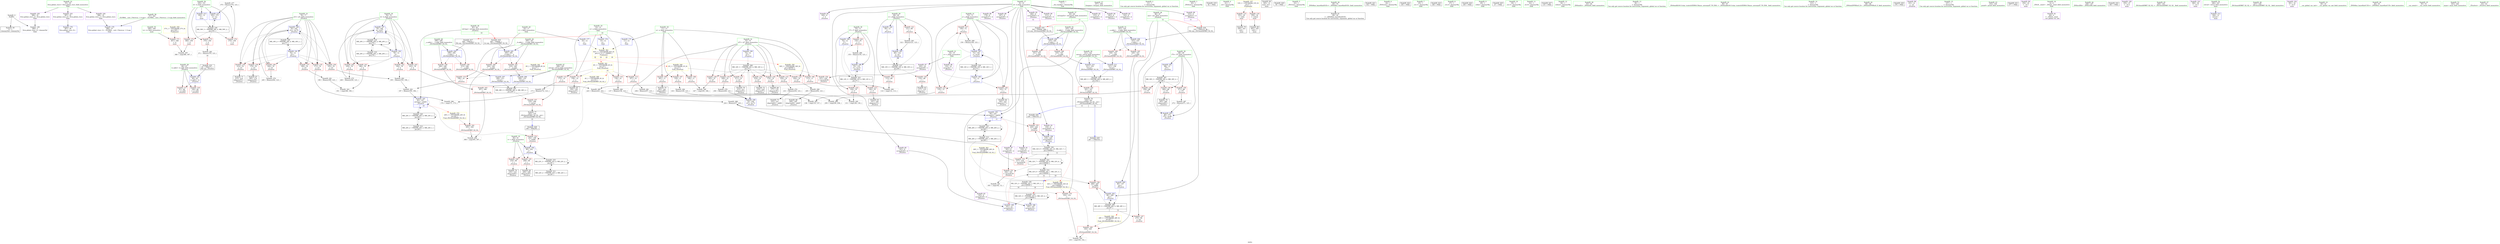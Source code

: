 digraph "SVFG" {
	label="SVFG";

	Node0x5614d430f320 [shape=record,color=grey,label="{NodeID: 0\nNullPtr}"];
	Node0x5614d430f320 -> Node0x5614d4337210[style=solid];
	Node0x5614d430f320 -> Node0x5614d433e660[style=solid];
	Node0x5614d433ada0 [shape=record,color=grey,label="{NodeID: 277\n375 = Binary(374, 123, )\n}"];
	Node0x5614d433ada0 -> Node0x5614d4341240[style=solid];
	Node0x5614d4339220 [shape=record,color=blue,label="{NodeID: 194\n80\<--202\nt\<--\n_Z5solvei\n}"];
	Node0x5614d4339220 -> Node0x5614d433c900[style=dashed];
	Node0x5614d4339220 -> Node0x5614d433c9d0[style=dashed];
	Node0x5614d4339220 -> Node0x5614d4339220[style=dashed];
	Node0x5614d4339220 -> Node0x5614d4356b50[style=dashed];
	Node0x5614d4336530 [shape=record,color=red,label="{NodeID: 111\n158\<--14\n\<--e\n_Z5solvei\n}"];
	Node0x5614d4336530 -> Node0x5614d4337750[style=solid];
	Node0x5614d43346e0 [shape=record,color=green,label="{NodeID: 28\n66\<--67\ntc.addr\<--tc.addr_field_insensitive\n_Z5solvei\n}"];
	Node0x5614d43346e0 -> Node0x5614d433b240[style=solid];
	Node0x5614d43346e0 -> Node0x5614d433b310[style=solid];
	Node0x5614d43346e0 -> Node0x5614d433e760[style=solid];
	Node0x5614d4351d40 [shape=record,color=black,label="{NodeID: 305\nMR_38V_3 = PHI(MR_38V_4, MR_38V_2, )\npts\{297 \}\n}"];
	Node0x5614d4351d40 -> Node0x5614d433d2c0[style=dashed];
	Node0x5614d433c420 [shape=record,color=red,label="{NodeID: 139\n214\<--76\n\<--j31\n_Z5solvei\n}"];
	Node0x5614d433c420 -> Node0x5614d4337c30[style=solid];
	Node0x5614d4336f40 [shape=record,color=green,label="{NodeID: 56\n350\<--351\nit\<--it_field_insensitive\nmain\n}"];
	Node0x5614d4336f40 -> Node0x5614d433def0[style=solid];
	Node0x5614d4336f40 -> Node0x5614d433dfc0[style=solid];
	Node0x5614d4336f40 -> Node0x5614d433e090[style=solid];
	Node0x5614d4336f40 -> Node0x5614d4341170[style=solid];
	Node0x5614d4336f40 -> Node0x5614d4341240[style=solid];
	Node0x5614d433dae0 [shape=record,color=red,label="{NodeID: 167\n331\<--325\n\<--__b.addr\n_ZSt3maxIiERKT_S2_S2_\n}"];
	Node0x5614d433dae0 -> Node0x5614d433dd50[style=solid];
	Node0x5614d43386c0 [shape=record,color=purple,label="{NodeID: 84\n160\<--8\n\<--d\n_Z5solvei\n}"];
	Node0x5614d43329b0 [shape=record,color=green,label="{NodeID: 1\n7\<--1\n__dso_handle\<--dummyObj\nGlob }"];
	Node0x5614d433af20 [shape=record,color=grey,label="{NodeID: 278\n250 = Binary(249, 123, )\n}"];
	Node0x5614d433af20 -> Node0x5614d4339630[style=solid];
	Node0x5614d43392f0 [shape=record,color=blue,label="{NodeID: 195\n84\<--224\nref.tmp52\<--add59\n_Z5solvei\n|{|<s3>11}}"];
	Node0x5614d43392f0 -> Node0x5614d433d120[style=dashed];
	Node0x5614d43392f0 -> Node0x5614d43392f0[style=dashed];
	Node0x5614d43392f0 -> Node0x5614d4357140[style=dashed];
	Node0x5614d43392f0:s3 -> Node0x5614d435ef00[style=dashed,color=red];
	Node0x5614d4336600 [shape=record,color=red,label="{NodeID: 112\n172\<--14\n\<--e\n_Z5solvei\n}"];
	Node0x5614d4336600 -> Node0x5614d4345ca0[style=solid];
	Node0x5614d43347b0 [shape=record,color=green,label="{NodeID: 29\n68\<--69\ni\<--i_field_insensitive\n_Z5solvei\n}"];
	Node0x5614d43347b0 -> Node0x5614d433b3e0[style=solid];
	Node0x5614d43347b0 -> Node0x5614d433b4b0[style=solid];
	Node0x5614d43347b0 -> Node0x5614d433b580[style=solid];
	Node0x5614d43347b0 -> Node0x5614d433e830[style=solid];
	Node0x5614d43347b0 -> Node0x5614d433e900[style=solid];
	Node0x5614d4352240 [shape=record,color=black,label="{NodeID: 306\nMR_28V_3 = PHI(MR_28V_4, MR_28V_2, )\npts\{87 \}\n|{|<s3>12}}"];
	Node0x5614d4352240 -> Node0x5614d433caa0[style=dashed];
	Node0x5614d4352240 -> Node0x5614d433d1f0[style=dashed];
	Node0x5614d4352240 -> Node0x5614d43398a0[style=dashed];
	Node0x5614d4352240:s3 -> Node0x5614d435f010[style=dashed,color=red];
	Node0x5614d433c4f0 [shape=record,color=red,label="{NodeID: 140\n244\<--76\n\<--j31\n_Z5solvei\n}"];
	Node0x5614d433c4f0 -> Node0x5614d433ac20[style=solid];
	Node0x5614d4337010 [shape=record,color=green,label="{NodeID: 57\n357\<--358\nfreopen\<--freopen_field_insensitive\n}"];
	Node0x5614d3fd4f50 [shape=record,color=black,label="{NodeID: 417\n294 = PHI(14, )\n0th arg _ZSt3minIiERKT_S2_S2_ }"];
	Node0x5614d3fd4f50 -> Node0x5614d4339a40[style=solid];
	Node0x5614d433dbb0 [shape=record,color=red,label="{NodeID: 168\n335\<--325\n\<--__b.addr\n_ZSt3maxIiERKT_S2_S2_\n}"];
	Node0x5614d433dbb0 -> Node0x5614d4339f20[style=solid];
	Node0x5614d4338790 [shape=record,color=purple,label="{NodeID: 85\n161\<--8\narrayidx26\<--d\n_Z5solvei\n}"];
	Node0x5614d4338790 -> Node0x5614d433ede0[style=solid];
	Node0x5614d4332a40 [shape=record,color=green,label="{NodeID: 2\n12\<--1\n\<--dummyObj\nCan only get source location for instruction, argument, global var or function.}"];
	Node0x5614d435edf0 [shape=record,color=yellow,style=double,label="{NodeID: 362\n62V_1 = ENCHI(MR_62V_0)\npts\{13 15 17 190000 \}\nFun[main]|{<s0>18|<s1>18|<s2>18|<s3>18}}"];
	Node0x5614d435edf0:s0 -> Node0x5614d435d040[style=dashed,color=red];
	Node0x5614d435edf0:s1 -> Node0x5614d435db60[style=dashed,color=red];
	Node0x5614d435edf0:s2 -> Node0x5614d435dc40[style=dashed,color=red];
	Node0x5614d435edf0:s3 -> Node0x5614d435e880[style=dashed,color=red];
	Node0x5614d4345ca0 [shape=record,color=grey,label="{NodeID: 279\n173 = Binary(172, 123, )\n}"];
	Node0x5614d4345ca0 -> Node0x5614d4347620[style=solid];
	Node0x5614d43393c0 [shape=record,color=blue,label="{NodeID: 196\n236\<--229\narrayidx65\<--\n_Z5solvei\n}"];
	Node0x5614d43393c0 -> Node0x5614d4359e40[style=dashed];
	Node0x5614d43366d0 [shape=record,color=red,label="{NodeID: 113\n257\<--14\n\<--e\n_Z5solvei\n}"];
	Node0x5614d43366d0 -> Node0x5614d4345fa0[style=solid];
	Node0x5614d4334880 [shape=record,color=green,label="{NodeID: 30\n70\<--71\ni7\<--i7_field_insensitive\n_Z5solvei\n}"];
	Node0x5614d4334880 -> Node0x5614d433b650[style=solid];
	Node0x5614d4334880 -> Node0x5614d433b720[style=solid];
	Node0x5614d4334880 -> Node0x5614d433b7f0[style=solid];
	Node0x5614d4334880 -> Node0x5614d433e9d0[style=solid];
	Node0x5614d4334880 -> Node0x5614d433ed10[style=solid];
	Node0x5614d4352740 [shape=record,color=black,label="{NodeID: 307\nMR_30V_3 = PHI(MR_30V_4, MR_30V_2, )\npts\{89 \}\n}"];
	Node0x5614d4352740 -> Node0x5614d433cb70[style=dashed];
	Node0x5614d4352740 -> Node0x5614d433cc40[style=dashed];
	Node0x5614d4352740 -> Node0x5614d433cd10[style=dashed];
	Node0x5614d4352740 -> Node0x5614d4339970[style=dashed];
	Node0x5614d433c5c0 [shape=record,color=red,label="{NodeID: 141\n188\<--78\n\<--k\n_Z5solvei\n}"];
	Node0x5614d433c5c0 -> Node0x5614d43480a0[style=solid];
	Node0x5614d4337110 [shape=record,color=green,label="{NodeID: 58\n37\<--383\n_GLOBAL__sub_I_Nerevar_1_0.cpp\<--_GLOBAL__sub_I_Nerevar_1_0.cpp_field_insensitive\n}"];
	Node0x5614d4337110 -> Node0x5614d433e560[style=solid];
	Node0x5614d43773f0 [shape=record,color=black,label="{NodeID: 418\n295 = PHI(82, )\n1st arg _ZSt3minIiERKT_S2_S2_ }"];
	Node0x5614d43773f0 -> Node0x5614d4339b10[style=solid];
	Node0x5614d433dc80 [shape=record,color=red,label="{NodeID: 169\n330\<--329\n\<--\n_ZSt3maxIiERKT_S2_S2_\n}"];
	Node0x5614d433dc80 -> Node0x5614d4348220[style=solid];
	Node0x5614d4338860 [shape=record,color=purple,label="{NodeID: 86\n178\<--8\narrayidx37\<--d\n_Z5solvei\n}"];
	Node0x5614d4332ad0 [shape=record,color=green,label="{NodeID: 3\n20\<--1\n_ZSt4cerr\<--dummyObj\nGlob }"];
	Node0x5614d435ef00 [shape=record,color=yellow,style=double,label="{NodeID: 363\n26V_1 = ENCHI(MR_26V_0)\npts\{85 \}\nFun[_ZSt3maxIiERKT_S2_S2_]}"];
	Node0x5614d435ef00 -> Node0x5614d433dd50[style=dashed];
	Node0x5614d4345e20 [shape=record,color=grey,label="{NodeID: 280\n137 = Binary(136, 123, )\n}"];
	Node0x5614d4345e20 -> Node0x5614d4347f20[style=solid];
	Node0x5614d4339490 [shape=record,color=blue,label="{NodeID: 197\n78\<--240\nk\<--inc67\n_Z5solvei\n}"];
	Node0x5614d4339490 -> Node0x5614d433c5c0[style=dashed];
	Node0x5614d4339490 -> Node0x5614d433c690[style=dashed];
	Node0x5614d4339490 -> Node0x5614d433c760[style=dashed];
	Node0x5614d4339490 -> Node0x5614d433c830[style=dashed];
	Node0x5614d4339490 -> Node0x5614d4339490[style=dashed];
	Node0x5614d4339490 -> Node0x5614d4355e40[style=dashed];
	Node0x5614d43367a0 [shape=record,color=red,label="{NodeID: 114\n196\<--16\n\<--r\n_Z5solvei\n}"];
	Node0x5614d43367a0 -> Node0x5614d43471a0[style=solid];
	Node0x5614d4334950 [shape=record,color=green,label="{NodeID: 31\n72\<--73\nj\<--j_field_insensitive\n_Z5solvei\n}"];
	Node0x5614d4334950 -> Node0x5614d433b8c0[style=solid];
	Node0x5614d4334950 -> Node0x5614d433b990[style=solid];
	Node0x5614d4334950 -> Node0x5614d433ba60[style=solid];
	Node0x5614d4334950 -> Node0x5614d433eaa0[style=solid];
	Node0x5614d4334950 -> Node0x5614d433ec40[style=solid];
	Node0x5614d4352c40 [shape=record,color=black,label="{NodeID: 308\nMR_16V_3 = PHI(MR_16V_4, MR_16V_2, )\npts\{75 \}\n}"];
	Node0x5614d4352c40 -> Node0x5614d433bb30[style=dashed];
	Node0x5614d4352c40 -> Node0x5614d433bc00[style=dashed];
	Node0x5614d4352c40 -> Node0x5614d433bcd0[style=dashed];
	Node0x5614d4352c40 -> Node0x5614d433bda0[style=dashed];
	Node0x5614d4352c40 -> Node0x5614d433be70[style=dashed];
	Node0x5614d4352c40 -> Node0x5614d433bf40[style=dashed];
	Node0x5614d4352c40 -> Node0x5614d433c010[style=dashed];
	Node0x5614d4352c40 -> Node0x5614d4339630[style=dashed];
	Node0x5614d433c690 [shape=record,color=red,label="{NodeID: 142\n194\<--78\n\<--k\n_Z5solvei\n}"];
	Node0x5614d433c690 -> Node0x5614d4347020[style=solid];
	Node0x5614d4337210 [shape=record,color=black,label="{NodeID: 59\n2\<--3\ndummyVal\<--dummyVal\n}"];
	Node0x5614d43775b0 [shape=record,color=black,label="{NodeID: 419\n92 = PHI()\n}"];
	Node0x5614d433dd50 [shape=record,color=red,label="{NodeID: 170\n332\<--331\n\<--\n_ZSt3maxIiERKT_S2_S2_\n}"];
	Node0x5614d433dd50 -> Node0x5614d4348220[style=solid];
	Node0x5614d4338930 [shape=record,color=purple,label="{NodeID: 87\n181\<--8\narrayidx39\<--d\n_Z5solvei\n}"];
	Node0x5614d4338930 -> Node0x5614d433cde0[style=solid];
	Node0x5614d4332b60 [shape=record,color=green,label="{NodeID: 4\n21\<--1\n.str\<--dummyObj\nGlob }"];
	Node0x5614d435f010 [shape=record,color=yellow,style=double,label="{NodeID: 364\n28V_1 = ENCHI(MR_28V_0)\npts\{87 \}\nFun[_ZSt3maxIiERKT_S2_S2_]}"];
	Node0x5614d435f010 -> Node0x5614d433dc80[style=dashed];
	Node0x5614d4345fa0 [shape=record,color=grey,label="{NodeID: 281\n258 = Binary(257, 123, )\n}"];
	Node0x5614d4345fa0 -> Node0x5614d4347920[style=solid];
	Node0x5614d4339560 [shape=record,color=blue,label="{NodeID: 198\n76\<--245\nj31\<--inc70\n_Z5solvei\n}"];
	Node0x5614d4339560 -> Node0x5614d433c0e0[style=dashed];
	Node0x5614d4339560 -> Node0x5614d433c1b0[style=dashed];
	Node0x5614d4339560 -> Node0x5614d433c280[style=dashed];
	Node0x5614d4339560 -> Node0x5614d433c350[style=dashed];
	Node0x5614d4339560 -> Node0x5614d433c420[style=dashed];
	Node0x5614d4339560 -> Node0x5614d433c4f0[style=dashed];
	Node0x5614d4339560 -> Node0x5614d4339560[style=dashed];
	Node0x5614d4339560 -> Node0x5614d4353140[style=dashed];
	Node0x5614d433b0a0 [shape=record,color=red,label="{NodeID: 115\n353\<--29\n\<--stdin\nmain\n}"];
	Node0x5614d433b0a0 -> Node0x5614d43382b0[style=solid];
	Node0x5614d4334a20 [shape=record,color=green,label="{NodeID: 32\n74\<--75\ni27\<--i27_field_insensitive\n_Z5solvei\n}"];
	Node0x5614d4334a20 -> Node0x5614d433bb30[style=solid];
	Node0x5614d4334a20 -> Node0x5614d433bc00[style=solid];
	Node0x5614d4334a20 -> Node0x5614d433bcd0[style=solid];
	Node0x5614d4334a20 -> Node0x5614d433bda0[style=solid];
	Node0x5614d4334a20 -> Node0x5614d433be70[style=solid];
	Node0x5614d4334a20 -> Node0x5614d433bf40[style=solid];
	Node0x5614d4334a20 -> Node0x5614d433c010[style=solid];
	Node0x5614d4334a20 -> Node0x5614d433eeb0[style=solid];
	Node0x5614d4334a20 -> Node0x5614d4339630[style=solid];
	Node0x5614d4353140 [shape=record,color=black,label="{NodeID: 309\nMR_18V_2 = PHI(MR_18V_4, MR_18V_1, )\npts\{77 \}\n}"];
	Node0x5614d4353140 -> Node0x5614d433ef80[style=dashed];
	Node0x5614d433c760 [shape=record,color=red,label="{NodeID: 143\n222\<--78\n\<--k\n_Z5solvei\n}"];
	Node0x5614d433c760 -> Node0x5614d43465a0[style=solid];
	Node0x5614d4337310 [shape=record,color=black,label="{NodeID: 60\n345\<--12\nmain_ret\<--\nmain\n}"];
	Node0x5614d4377710 [shape=record,color=black,label="{NodeID: 420\n95 = PHI()\n}"];
	Node0x5614d433de20 [shape=record,color=red,label="{NodeID: 171\n367\<--348\n\<--tc\nmain\n}"];
	Node0x5614d433de20 -> Node0x5614d43477a0[style=solid];
	Node0x5614d4338a00 [shape=record,color=purple,label="{NodeID: 88\n207\<--8\narrayidx49\<--d\n_Z5solvei\n}"];
	Node0x5614d43333a0 [shape=record,color=green,label="{NodeID: 5\n23\<--1\n_ZSt3cin\<--dummyObj\nGlob }"];
	Node0x5614d4346120 [shape=record,color=grey,label="{NodeID: 282\n371 = Binary(370, 123, )\n|{<s0>18}}"];
	Node0x5614d4346120:s0 -> Node0x5614d4378580[style=solid,color=red];
	Node0x5614d4339630 [shape=record,color=blue,label="{NodeID: 199\n74\<--250\ni27\<--inc73\n_Z5solvei\n}"];
	Node0x5614d4339630 -> Node0x5614d4352c40[style=dashed];
	Node0x5614d433b170 [shape=record,color=red,label="{NodeID: 116\n359\<--34\n\<--stdout\nmain\n}"];
	Node0x5614d433b170 -> Node0x5614d4338380[style=solid];
	Node0x5614d4334af0 [shape=record,color=green,label="{NodeID: 33\n76\<--77\nj31\<--j31_field_insensitive\n_Z5solvei\n}"];
	Node0x5614d4334af0 -> Node0x5614d433c0e0[style=solid];
	Node0x5614d4334af0 -> Node0x5614d433c1b0[style=solid];
	Node0x5614d4334af0 -> Node0x5614d433c280[style=solid];
	Node0x5614d4334af0 -> Node0x5614d433c350[style=solid];
	Node0x5614d4334af0 -> Node0x5614d433c420[style=solid];
	Node0x5614d4334af0 -> Node0x5614d433c4f0[style=solid];
	Node0x5614d4334af0 -> Node0x5614d433ef80[style=solid];
	Node0x5614d4334af0 -> Node0x5614d4339560[style=solid];
	Node0x5614d4353640 [shape=record,color=black,label="{NodeID: 310\nMR_20V_2 = PHI(MR_20V_3, MR_20V_1, )\npts\{79 \}\n}"];
	Node0x5614d4353640 -> Node0x5614d4355e40[style=dashed];
	Node0x5614d433c830 [shape=record,color=red,label="{NodeID: 144\n239\<--78\n\<--k\n_Z5solvei\n}"];
	Node0x5614d433c830 -> Node0x5614d433aaa0[style=solid];
	Node0x5614d43373e0 [shape=record,color=black,label="{NodeID: 61\n48\<--49\n\<--_ZNSt8ios_base4InitD1Ev\nCan only get source location for instruction, argument, global var or function.}"];
	Node0x5614d43777e0 [shape=record,color=black,label="{NodeID: 421\n102 = PHI()\n}"];
	Node0x5614d435c640 [shape=record,color=black,label="{NodeID: 338\nMR_32V_2 = PHI(MR_32V_3, MR_32V_1, )\npts\{100000 \}\n|{<s0>18|<s1>18}}"];
	Node0x5614d435c640:s0 -> Node0x5614d433ede0[style=dashed,color=red];
	Node0x5614d435c640:s1 -> Node0x5614d435a840[style=dashed,color=red];
	Node0x5614d433def0 [shape=record,color=red,label="{NodeID: 172\n366\<--350\n\<--it\nmain\n}"];
	Node0x5614d433def0 -> Node0x5614d43477a0[style=solid];
	Node0x5614d4338ad0 [shape=record,color=purple,label="{NodeID: 89\n210\<--8\narrayidx51\<--d\n_Z5solvei\n|{<s0>11}}"];
	Node0x5614d4338ad0:s0 -> Node0x5614d4378750[style=solid,color=red];
	Node0x5614d4333430 [shape=record,color=green,label="{NodeID: 6\n24\<--1\n_ZSt4cout\<--dummyObj\nGlob }"];
	Node0x5614d43462a0 [shape=record,color=grey,label="{NodeID: 283\n122 = Binary(121, 123, )\n}"];
	Node0x5614d43462a0 -> Node0x5614d433e900[style=solid];
	Node0x5614d4339700 [shape=record,color=blue,label="{NodeID: 200\n86\<--147\nans\<--\n_Z5solvei\n}"];
	Node0x5614d4339700 -> Node0x5614d4352240[style=dashed];
	Node0x5614d433b240 [shape=record,color=red,label="{NodeID: 117\n91\<--66\n\<--tc.addr\n_Z5solvei\n}"];
	Node0x5614d4334bc0 [shape=record,color=green,label="{NodeID: 34\n78\<--79\nk\<--k_field_insensitive\n_Z5solvei\n}"];
	Node0x5614d4334bc0 -> Node0x5614d433c5c0[style=solid];
	Node0x5614d4334bc0 -> Node0x5614d433c690[style=solid];
	Node0x5614d4334bc0 -> Node0x5614d433c760[style=solid];
	Node0x5614d4334bc0 -> Node0x5614d433c830[style=solid];
	Node0x5614d4334bc0 -> Node0x5614d4339080[style=solid];
	Node0x5614d4334bc0 -> Node0x5614d4339490[style=solid];
	Node0x5614d4353b40 [shape=record,color=black,label="{NodeID: 311\nMR_22V_2 = PHI(MR_22V_3, MR_22V_1, )\npts\{81 \}\n}"];
	Node0x5614d4353b40 -> Node0x5614d4356b50[style=dashed];
	Node0x5614d433c900 [shape=record,color=red,label="{NodeID: 145\n208\<--80\n\<--t\n_Z5solvei\n}"];
	Node0x5614d433c900 -> Node0x5614d4337a90[style=solid];
	Node0x5614d43374e0 [shape=record,color=black,label="{NodeID: 62\n117\<--116\nidxprom\<--\n_Z5solvei\n}"];
	Node0x5614d43778b0 [shape=record,color=black,label="{NodeID: 422\n105 = PHI()\n}"];
	Node0x5614d435cb40 [shape=record,color=black,label="{NodeID: 339\nMR_59V_3 = PHI(MR_59V_4, MR_59V_2, )\npts\{351 \}\n}"];
	Node0x5614d435cb40 -> Node0x5614d433def0[style=dashed];
	Node0x5614d435cb40 -> Node0x5614d433dfc0[style=dashed];
	Node0x5614d435cb40 -> Node0x5614d433e090[style=dashed];
	Node0x5614d435cb40 -> Node0x5614d4341240[style=dashed];
	Node0x5614d433dfc0 [shape=record,color=red,label="{NodeID: 173\n370\<--350\n\<--it\nmain\n}"];
	Node0x5614d433dfc0 -> Node0x5614d4346120[style=solid];
	Node0x5614d4338ba0 [shape=record,color=purple,label="{NodeID: 90\n213\<--8\narrayidx54\<--d\n_Z5solvei\n}"];
	Node0x5614d43334c0 [shape=record,color=green,label="{NodeID: 7\n25\<--1\n.str.1\<--dummyObj\nGlob }"];
	Node0x5614d4346420 [shape=record,color=grey,label="{NodeID: 284\n130 = Binary(129, 123, )\n}"];
	Node0x5614d4346420 -> Node0x5614d43474a0[style=solid];
	Node0x5614d43397d0 [shape=record,color=blue,label="{NodeID: 201\n88\<--12\ni75\<--\n_Z5solvei\n}"];
	Node0x5614d43397d0 -> Node0x5614d4352740[style=dashed];
	Node0x5614d433b310 [shape=record,color=red,label="{NodeID: 118\n100\<--66\n\<--tc.addr\n_Z5solvei\n}"];
	Node0x5614d4334c90 [shape=record,color=green,label="{NodeID: 35\n80\<--81\nt\<--t_field_insensitive\n_Z5solvei\n}"];
	Node0x5614d4334c90 -> Node0x5614d433c900[style=solid];
	Node0x5614d4334c90 -> Node0x5614d433c9d0[style=solid];
	Node0x5614d4334c90 -> Node0x5614d4339220[style=solid];
	Node0x5614d4354040 [shape=record,color=black,label="{NodeID: 312\nMR_24V_2 = PHI(MR_24V_3, MR_24V_1, )\npts\{83 \}\n}"];
	Node0x5614d4354040 -> Node0x5614d4356c40[style=dashed];
	Node0x5614d433c9d0 [shape=record,color=red,label="{NodeID: 146\n234\<--80\n\<--t\n_Z5solvei\n}"];
	Node0x5614d433c9d0 -> Node0x5614d4337ea0[style=solid];
	Node0x5614d43375b0 [shape=record,color=black,label="{NodeID: 63\n141\<--140\nidxprom15\<--\n_Z5solvei\n}"];
	Node0x5614d4377a10 [shape=record,color=black,label="{NodeID: 423\n108 = PHI()\n}"];
	Node0x5614d435d040 [shape=record,color=yellow,style=double,label="{NodeID: 340\n2V_1 = ENCHI(MR_2V_0)\npts\{13 \}\nFun[_Z5solvei]}"];
	Node0x5614d435d040 -> Node0x5614d4336120[style=dashed];
	Node0x5614d435d040 -> Node0x5614d43361f0[style=dashed];
	Node0x5614d435d040 -> Node0x5614d43362c0[style=dashed];
	Node0x5614d435d040 -> Node0x5614d4336390[style=dashed];
	Node0x5614d433e090 [shape=record,color=red,label="{NodeID: 174\n374\<--350\n\<--it\nmain\n}"];
	Node0x5614d433e090 -> Node0x5614d433ada0[style=solid];
	Node0x5614d4338c70 [shape=record,color=purple,label="{NodeID: 91\n216\<--8\narrayidx56\<--d\n_Z5solvei\n}"];
	Node0x5614d4338c70 -> Node0x5614d433cf80[style=solid];
	Node0x5614d4333550 [shape=record,color=green,label="{NodeID: 8\n27\<--1\n.str.2\<--dummyObj\nGlob }"];
	Node0x5614d4356420 [shape=record,color=yellow,style=double,label="{NodeID: 368\n32V_1 = ENCHI(MR_32V_0)\npts\{100000 \}\nFun[_ZSt3maxIiERKT_S2_S2_]}"];
	Node0x5614d4356420 -> Node0x5614d433dc80[style=dashed];
	Node0x5614d4356420 -> Node0x5614d433dd50[style=dashed];
	Node0x5614d43465a0 [shape=record,color=grey,label="{NodeID: 285\n223 = Binary(221, 222, )\n}"];
	Node0x5614d43465a0 -> Node0x5614d4346a20[style=solid];
	Node0x5614d43398a0 [shape=record,color=blue,label="{NodeID: 202\n86\<--268\nans\<--\n_Z5solvei\n}"];
	Node0x5614d43398a0 -> Node0x5614d4352240[style=dashed];
	Node0x5614d433b3e0 [shape=record,color=red,label="{NodeID: 119\n112\<--68\n\<--i\n_Z5solvei\n}"];
	Node0x5614d433b3e0 -> Node0x5614d4347aa0[style=solid];
	Node0x5614d4334d60 [shape=record,color=green,label="{NodeID: 36\n82\<--83\nref.tmp\<--ref.tmp_field_insensitive\n_Z5solvei\n|{|<s1>10}}"];
	Node0x5614d4334d60 -> Node0x5614d4339150[style=solid];
	Node0x5614d4334d60:s1 -> Node0x5614d43773f0[style=solid,color=red];
	Node0x5614d4354540 [shape=record,color=black,label="{NodeID: 313\nMR_26V_2 = PHI(MR_26V_3, MR_26V_1, )\npts\{85 \}\n}"];
	Node0x5614d4354540 -> Node0x5614d433d1f0[style=dashed];
	Node0x5614d4354540 -> Node0x5614d4357140[style=dashed];
	Node0x5614d433caa0 [shape=record,color=red,label="{NodeID: 147\n275\<--86\n\<--ans\n_Z5solvei\n}"];
	Node0x5614d4337680 [shape=record,color=black,label="{NodeID: 64\n144\<--143\nidxprom17\<--\n_Z5solvei\n}"];
	Node0x5614d4377b10 [shape=record,color=black,label="{NodeID: 424\n109 = PHI()\n}"];
	Node0x5614d435db60 [shape=record,color=yellow,style=double,label="{NodeID: 341\n4V_1 = ENCHI(MR_4V_0)\npts\{15 \}\nFun[_Z5solvei]|{|<s5>10}}"];
	Node0x5614d435db60 -> Node0x5614d4336460[style=dashed];
	Node0x5614d435db60 -> Node0x5614d4336530[style=dashed];
	Node0x5614d435db60 -> Node0x5614d4336600[style=dashed];
	Node0x5614d435db60 -> Node0x5614d43366d0[style=dashed];
	Node0x5614d435db60 -> Node0x5614d433ceb0[style=dashed];
	Node0x5614d435db60:s5 -> Node0x5614d4356500[style=dashed,color=red];
	Node0x5614d433e160 [shape=record,color=blue,label="{NodeID: 175\n11\<--12\nn\<--\nGlob }"];
	Node0x5614d433e160 -> Node0x5614d435edf0[style=dashed];
	Node0x5614d4338d40 [shape=record,color=purple,label="{NodeID: 92\n233\<--8\narrayidx63\<--d\n_Z5solvei\n}"];
	Node0x5614d43335e0 [shape=record,color=green,label="{NodeID: 9\n29\<--1\nstdin\<--dummyObj\nGlob }"];
	Node0x5614d4356500 [shape=record,color=yellow,style=double,label="{NodeID: 369\n4V_1 = ENCHI(MR_4V_0)\npts\{15 \}\nFun[_ZSt3minIiERKT_S2_S2_]}"];
	Node0x5614d4356500 -> Node0x5614d433d7a0[style=dashed];
	Node0x5614d4346720 [shape=record,color=grey,label="{NodeID: 286\n155 = Binary(154, 123, )\n}"];
	Node0x5614d4346720 -> Node0x5614d433ed10[style=solid];
	Node0x5614d4339970 [shape=record,color=blue,label="{NodeID: 203\n88\<--272\ni75\<--inc86\n_Z5solvei\n}"];
	Node0x5614d4339970 -> Node0x5614d4352740[style=dashed];
	Node0x5614d433b4b0 [shape=record,color=red,label="{NodeID: 120\n116\<--68\n\<--i\n_Z5solvei\n}"];
	Node0x5614d433b4b0 -> Node0x5614d43374e0[style=solid];
	Node0x5614d4334e30 [shape=record,color=green,label="{NodeID: 37\n84\<--85\nref.tmp52\<--ref.tmp52_field_insensitive\n_Z5solvei\n|{|<s1>11}}"];
	Node0x5614d4334e30 -> Node0x5614d43392f0[style=solid];
	Node0x5614d4334e30:s1 -> Node0x5614d4378960[style=solid,color=red];
	Node0x5614d4354a40 [shape=record,color=black,label="{NodeID: 314\nMR_32V_6 = PHI(MR_32V_7, MR_32V_5, )\npts\{100000 \}\n|{|<s2>12|<s3>18}}"];
	Node0x5614d4354a40 -> Node0x5614d433d1f0[style=dashed];
	Node0x5614d4354a40 -> Node0x5614d4357640[style=dashed];
	Node0x5614d4354a40:s2 -> Node0x5614d4356420[style=dashed,color=red];
	Node0x5614d4354a40:s3 -> Node0x5614d435c640[style=dashed,color=blue];
	Node0x5614d433cb70 [shape=record,color=red,label="{NodeID: 148\n256\<--88\n\<--i75\n_Z5solvei\n}"];
	Node0x5614d433cb70 -> Node0x5614d4347920[style=solid];
	Node0x5614d4337750 [shape=record,color=black,label="{NodeID: 65\n159\<--158\nidxprom25\<--\n_Z5solvei\n}"];
	Node0x5614d4377be0 [shape=record,color=black,label="{NodeID: 425\n47 = PHI()\n}"];
	Node0x5614d435dc40 [shape=record,color=yellow,style=double,label="{NodeID: 342\n6V_1 = ENCHI(MR_6V_0)\npts\{17 \}\nFun[_Z5solvei]}"];
	Node0x5614d435dc40 -> Node0x5614d43367a0[style=dashed];
	Node0x5614d433e260 [shape=record,color=blue,label="{NodeID: 176\n14\<--12\ne\<--\nGlob }"];
	Node0x5614d433e260 -> Node0x5614d435edf0[style=dashed];
	Node0x5614d4338e10 [shape=record,color=purple,label="{NodeID: 93\n236\<--8\narrayidx65\<--d\n_Z5solvei\n}"];
	Node0x5614d4338e10 -> Node0x5614d43393c0[style=solid];
	Node0x5614d4333670 [shape=record,color=green,label="{NodeID: 10\n30\<--1\n.str.3\<--dummyObj\nGlob }"];
	Node0x5614d4356610 [shape=record,color=yellow,style=double,label="{NodeID: 370\n24V_1 = ENCHI(MR_24V_0)\npts\{83 \}\nFun[_ZSt3minIiERKT_S2_S2_]}"];
	Node0x5614d4356610 -> Node0x5614d433d6d0[style=dashed];
	Node0x5614d43468a0 [shape=record,color=grey,label="{NodeID: 287\n272 = Binary(271, 123, )\n}"];
	Node0x5614d43468a0 -> Node0x5614d4339970[style=solid];
	Node0x5614d4339a40 [shape=record,color=blue,label="{NodeID: 204\n298\<--294\n__a.addr\<--__a\n_ZSt3minIiERKT_S2_S2_\n}"];
	Node0x5614d4339a40 -> Node0x5614d433d390[style=dashed];
	Node0x5614d4339a40 -> Node0x5614d433d460[style=dashed];
	Node0x5614d433b580 [shape=record,color=red,label="{NodeID: 121\n121\<--68\n\<--i\n_Z5solvei\n}"];
	Node0x5614d433b580 -> Node0x5614d43462a0[style=solid];
	Node0x5614d4334f00 [shape=record,color=green,label="{NodeID: 38\n86\<--87\nans\<--ans_field_insensitive\n_Z5solvei\n|{|<s3>12}}"];
	Node0x5614d4334f00 -> Node0x5614d433caa0[style=solid];
	Node0x5614d4334f00 -> Node0x5614d4339700[style=solid];
	Node0x5614d4334f00 -> Node0x5614d43398a0[style=solid];
	Node0x5614d4334f00:s3 -> Node0x5614d4378750[style=solid,color=red];
	Node0x5614d4354f40 [shape=record,color=black,label="{NodeID: 315\nMR_10V_3 = PHI(MR_10V_4, MR_10V_2, )\npts\{69 \}\n}"];
	Node0x5614d4354f40 -> Node0x5614d433b3e0[style=dashed];
	Node0x5614d4354f40 -> Node0x5614d433b4b0[style=dashed];
	Node0x5614d4354f40 -> Node0x5614d433b580[style=dashed];
	Node0x5614d4354f40 -> Node0x5614d433e900[style=dashed];
	Node0x5614d433cc40 [shape=record,color=red,label="{NodeID: 149\n264\<--88\n\<--i75\n_Z5solvei\n}"];
	Node0x5614d433cc40 -> Node0x5614d4338040[style=solid];
	Node0x5614d4337820 [shape=record,color=black,label="{NodeID: 66\n177\<--176\nidxprom36\<--\n_Z5solvei\n}"];
	Node0x5614d4377cb0 [shape=record,color=black,label="{NodeID: 426\n226 = PHI(318, )\n}"];
	Node0x5614d4377cb0 -> Node0x5614d433d120[style=solid];
	Node0x5614d433e360 [shape=record,color=blue,label="{NodeID: 177\n16\<--12\nr\<--\nGlob }"];
	Node0x5614d433e360 -> Node0x5614d435edf0[style=dashed];
	Node0x5614d4338ee0 [shape=record,color=purple,label="{NodeID: 94\n263\<--8\narrayidx81\<--d\n_Z5solvei\n}"];
	Node0x5614d4333700 [shape=record,color=green,label="{NodeID: 11\n32\<--1\n.str.4\<--dummyObj\nGlob }"];
	Node0x5614d4346a20 [shape=record,color=grey,label="{NodeID: 288\n224 = Binary(217, 223, )\n}"];
	Node0x5614d4346a20 -> Node0x5614d43392f0[style=solid];
	Node0x5614d4339b10 [shape=record,color=blue,label="{NodeID: 205\n300\<--295\n__b.addr\<--__b\n_ZSt3minIiERKT_S2_S2_\n}"];
	Node0x5614d4339b10 -> Node0x5614d433d530[style=dashed];
	Node0x5614d4339b10 -> Node0x5614d433d600[style=dashed];
	Node0x5614d433b650 [shape=record,color=red,label="{NodeID: 122\n128\<--70\n\<--i7\n_Z5solvei\n}"];
	Node0x5614d433b650 -> Node0x5614d43474a0[style=solid];
	Node0x5614d4334fd0 [shape=record,color=green,label="{NodeID: 39\n88\<--89\ni75\<--i75_field_insensitive\n_Z5solvei\n}"];
	Node0x5614d4334fd0 -> Node0x5614d433cb70[style=solid];
	Node0x5614d4334fd0 -> Node0x5614d433cc40[style=solid];
	Node0x5614d4334fd0 -> Node0x5614d433cd10[style=solid];
	Node0x5614d4334fd0 -> Node0x5614d43397d0[style=solid];
	Node0x5614d4334fd0 -> Node0x5614d4339970[style=solid];
	Node0x5614d4355440 [shape=record,color=black,label="{NodeID: 316\nMR_46V_3 = PHI(MR_46V_4, MR_46V_2, )\npts\{322 \}\n}"];
	Node0x5614d4355440 -> Node0x5614d433d870[style=dashed];
	Node0x5614d433cd10 [shape=record,color=red,label="{NodeID: 150\n271\<--88\n\<--i75\n_Z5solvei\n}"];
	Node0x5614d433cd10 -> Node0x5614d43468a0[style=solid];
	Node0x5614d43378f0 [shape=record,color=black,label="{NodeID: 67\n180\<--179\nidxprom38\<--\n_Z5solvei\n}"];
	Node0x5614d4377ee0 [shape=record,color=black,label="{NodeID: 427\n119 = PHI()\n}"];
	Node0x5614d433e460 [shape=record,color=blue,label="{NodeID: 178\n387\<--36\nllvm.global_ctors_0\<--\nGlob }"];
	Node0x5614d4338fb0 [shape=record,color=purple,label="{NodeID: 95\n266\<--8\narrayidx83\<--d\n_Z5solvei\n|{<s0>12}}"];
	Node0x5614d4338fb0:s0 -> Node0x5614d4378960[style=solid,color=red];
	Node0x5614d4333790 [shape=record,color=green,label="{NodeID: 12\n34\<--1\nstdout\<--dummyObj\nGlob }"];
	Node0x5614d4346ba0 [shape=record,color=grey,label="{NodeID: 289\n150 = Binary(149, 123, )\n}"];
	Node0x5614d4346ba0 -> Node0x5614d433ec40[style=solid];
	Node0x5614d4339be0 [shape=record,color=blue,label="{NodeID: 206\n296\<--310\nretval\<--\n_ZSt3minIiERKT_S2_S2_\n}"];
	Node0x5614d4339be0 -> Node0x5614d4351d40[style=dashed];
	Node0x5614d433b720 [shape=record,color=red,label="{NodeID: 123\n140\<--70\n\<--i7\n_Z5solvei\n}"];
	Node0x5614d433b720 -> Node0x5614d43375b0[style=solid];
	Node0x5614d43350a0 [shape=record,color=green,label="{NodeID: 40\n93\<--94\n_ZNSolsEi\<--_ZNSolsEi_field_insensitive\n}"];
	Node0x5614d433cde0 [shape=record,color=red,label="{NodeID: 151\n182\<--181\n\<--arrayidx39\n_Z5solvei\n}"];
	Node0x5614d433cde0 -> Node0x5614d4347da0[style=solid];
	Node0x5614d43379c0 [shape=record,color=black,label="{NodeID: 68\n206\<--205\nidxprom48\<--add47\n_Z5solvei\n}"];
	Node0x5614d4377fb0 [shape=record,color=black,label="{NodeID: 428\n199 = PHI(293, )\n}"];
	Node0x5614d4377fb0 -> Node0x5614d433ceb0[style=solid];
	Node0x5614d433e560 [shape=record,color=blue,label="{NodeID: 179\n388\<--37\nllvm.global_ctors_1\<--_GLOBAL__sub_I_Nerevar_1_0.cpp\nGlob }"];
	Node0x5614d4335870 [shape=record,color=purple,label="{NodeID: 96\n118\<--18\narrayidx\<--v\n_Z5solvei\n}"];
	Node0x5614d4333820 [shape=record,color=green,label="{NodeID: 13\n36\<--1\n\<--dummyObj\nCan only get source location for instruction, argument, global var or function.}"];
	Node0x5614d4346d20 [shape=record,color=grey,label="{NodeID: 290\n205 = Binary(204, 123, )\n}"];
	Node0x5614d4346d20 -> Node0x5614d43379c0[style=solid];
	Node0x5614d4339cb0 [shape=record,color=blue,label="{NodeID: 207\n296\<--313\nretval\<--\n_ZSt3minIiERKT_S2_S2_\n}"];
	Node0x5614d4339cb0 -> Node0x5614d4351d40[style=dashed];
	Node0x5614d433b7f0 [shape=record,color=red,label="{NodeID: 124\n154\<--70\n\<--i7\n_Z5solvei\n}"];
	Node0x5614d433b7f0 -> Node0x5614d4346720[style=solid];
	Node0x5614d43351a0 [shape=record,color=green,label="{NodeID: 41\n96\<--97\n_ZSt4endlIcSt11char_traitsIcEERSt13basic_ostreamIT_T0_ES6_\<--_ZSt4endlIcSt11char_traitsIcEERSt13basic_ostreamIT_T0_ES6__field_insensitive\n}"];
	Node0x5614d4355e40 [shape=record,color=black,label="{NodeID: 318\nMR_20V_3 = PHI(MR_20V_4, MR_20V_2, )\npts\{79 \}\n}"];
	Node0x5614d4355e40 -> Node0x5614d4339080[style=dashed];
	Node0x5614d4355e40 -> Node0x5614d4353640[style=dashed];
	Node0x5614d4355e40 -> Node0x5614d4355e40[style=dashed];
	Node0x5614d433ceb0 [shape=record,color=red,label="{NodeID: 152\n202\<--199\n\<--call46\n_Z5solvei\n}"];
	Node0x5614d433ceb0 -> Node0x5614d4339220[style=solid];
	Node0x5614d4337a90 [shape=record,color=black,label="{NodeID: 69\n209\<--208\nidxprom50\<--\n_Z5solvei\n}"];
	Node0x5614d4378240 [shape=record,color=black,label="{NodeID: 429\n267 = PHI(318, )\n}"];
	Node0x5614d4378240 -> Node0x5614d433d1f0[style=solid];
	Node0x5614d433e660 [shape=record,color=blue, style = dotted,label="{NodeID: 180\n389\<--3\nllvm.global_ctors_2\<--dummyVal\nGlob }"];
	Node0x5614d4335940 [shape=record,color=purple,label="{NodeID: 97\n220\<--18\narrayidx58\<--v\n_Z5solvei\n}"];
	Node0x5614d4335940 -> Node0x5614d433d050[style=solid];
	Node0x5614d43338e0 [shape=record,color=green,label="{NodeID: 14\n123\<--1\n\<--dummyObj\nCan only get source location for instruction, argument, global var or function.}"];
	Node0x5614d4346ea0 [shape=record,color=grey,label="{NodeID: 291\n190 = Binary(189, 123, )\n}"];
	Node0x5614d4346ea0 -> Node0x5614d43480a0[style=solid];
	Node0x5614d4339d80 [shape=record,color=blue,label="{NodeID: 208\n323\<--319\n__a.addr\<--__a\n_ZSt3maxIiERKT_S2_S2_\n}"];
	Node0x5614d4339d80 -> Node0x5614d433d940[style=dashed];
	Node0x5614d4339d80 -> Node0x5614d433da10[style=dashed];
	Node0x5614d433b8c0 [shape=record,color=red,label="{NodeID: 125\n135\<--72\n\<--j\n_Z5solvei\n}"];
	Node0x5614d433b8c0 -> Node0x5614d4347f20[style=solid];
	Node0x5614d43352a0 [shape=record,color=green,label="{NodeID: 42\n98\<--99\n_ZNSolsEPFRSoS_E\<--_ZNSolsEPFRSoS_E_field_insensitive\n}"];
	Node0x5614d4356b50 [shape=record,color=black,label="{NodeID: 319\nMR_22V_3 = PHI(MR_22V_4, MR_22V_2, )\npts\{81 \}\n}"];
	Node0x5614d4356b50 -> Node0x5614d4339220[style=dashed];
	Node0x5614d4356b50 -> Node0x5614d4353b40[style=dashed];
	Node0x5614d4356b50 -> Node0x5614d4356b50[style=dashed];
	Node0x5614d433cf80 [shape=record,color=red,label="{NodeID: 153\n217\<--216\n\<--arrayidx56\n_Z5solvei\n}"];
	Node0x5614d433cf80 -> Node0x5614d4346a20[style=solid];
	Node0x5614d4337b60 [shape=record,color=black,label="{NodeID: 70\n212\<--211\nidxprom53\<--\n_Z5solvei\n}"];
	Node0x5614d4378310 [shape=record,color=black,label="{NodeID: 430\n276 = PHI()\n}"];
	Node0x5614d433e760 [shape=record,color=blue,label="{NodeID: 181\n66\<--65\ntc.addr\<--tc\n_Z5solvei\n}"];
	Node0x5614d433e760 -> Node0x5614d433b240[style=dashed];
	Node0x5614d433e760 -> Node0x5614d433b310[style=dashed];
	Node0x5614d4335a10 [shape=record,color=purple,label="{NodeID: 98\n101\<--21\n\<--.str\n_Z5solvei\n}"];
	Node0x5614d43339e0 [shape=record,color=green,label="{NodeID: 15\n147\<--1\n\<--dummyObj\nCan only get source location for instruction, argument, global var or function.}"];
	Node0x5614d4347020 [shape=record,color=grey,label="{NodeID: 292\n195 = Binary(193, 194, )\n}"];
	Node0x5614d4347020 -> Node0x5614d43471a0[style=solid];
	Node0x5614d4339e50 [shape=record,color=blue,label="{NodeID: 209\n325\<--320\n__b.addr\<--__b\n_ZSt3maxIiERKT_S2_S2_\n}"];
	Node0x5614d4339e50 -> Node0x5614d433dae0[style=dashed];
	Node0x5614d4339e50 -> Node0x5614d433dbb0[style=dashed];
	Node0x5614d433b990 [shape=record,color=red,label="{NodeID: 126\n143\<--72\n\<--j\n_Z5solvei\n}"];
	Node0x5614d433b990 -> Node0x5614d4337680[style=solid];
	Node0x5614d43353a0 [shape=record,color=green,label="{NodeID: 43\n103\<--104\nprintf\<--printf_field_insensitive\n}"];
	Node0x5614d4356c40 [shape=record,color=black,label="{NodeID: 320\nMR_24V_3 = PHI(MR_24V_4, MR_24V_2, )\npts\{83 \}\n}"];
	Node0x5614d4356c40 -> Node0x5614d4339150[style=dashed];
	Node0x5614d4356c40 -> Node0x5614d4354040[style=dashed];
	Node0x5614d4356c40 -> Node0x5614d4356c40[style=dashed];
	Node0x5614d433d050 [shape=record,color=red,label="{NodeID: 154\n221\<--220\n\<--arrayidx58\n_Z5solvei\n}"];
	Node0x5614d433d050 -> Node0x5614d43465a0[style=solid];
	Node0x5614d4337c30 [shape=record,color=black,label="{NodeID: 71\n215\<--214\nidxprom55\<--\n_Z5solvei\n}"];
	Node0x5614d43783e0 [shape=record,color=black,label="{NodeID: 431\n277 = PHI()\n}"];
	Node0x5614d433e830 [shape=record,color=blue,label="{NodeID: 182\n68\<--12\ni\<--\n_Z5solvei\n}"];
	Node0x5614d433e830 -> Node0x5614d4354f40[style=dashed];
	Node0x5614d4335ae0 [shape=record,color=purple,label="{NodeID: 99\n354\<--25\n\<--.str.1\nmain\n}"];
	Node0x5614d4333ae0 [shape=record,color=green,label="{NodeID: 16\n4\<--6\n_ZStL8__ioinit\<--_ZStL8__ioinit_field_insensitive\nGlob }"];
	Node0x5614d4333ae0 -> Node0x5614d4338450[style=solid];
	Node0x5614d43471a0 [shape=record,color=grey,label="{NodeID: 293\n197 = Binary(195, 196, )\n}"];
	Node0x5614d43471a0 -> Node0x5614d4339150[style=solid];
	Node0x5614d4339f20 [shape=record,color=blue,label="{NodeID: 210\n321\<--335\nretval\<--\n_ZSt3maxIiERKT_S2_S2_\n}"];
	Node0x5614d4339f20 -> Node0x5614d4355440[style=dashed];
	Node0x5614d433ba60 [shape=record,color=red,label="{NodeID: 127\n149\<--72\n\<--j\n_Z5solvei\n}"];
	Node0x5614d433ba60 -> Node0x5614d4346ba0[style=solid];
	Node0x5614d43354a0 [shape=record,color=green,label="{NodeID: 44\n106\<--107\n_ZNSirsERi\<--_ZNSirsERi_field_insensitive\n}"];
	Node0x5614d4357140 [shape=record,color=black,label="{NodeID: 321\nMR_26V_3 = PHI(MR_26V_4, MR_26V_2, )\npts\{85 \}\n}"];
	Node0x5614d4357140 -> Node0x5614d43392f0[style=dashed];
	Node0x5614d4357140 -> Node0x5614d4354540[style=dashed];
	Node0x5614d4357140 -> Node0x5614d4357140[style=dashed];
	Node0x5614d433d120 [shape=record,color=red,label="{NodeID: 155\n229\<--226\n\<--call60\n_Z5solvei\n}"];
	Node0x5614d433d120 -> Node0x5614d43393c0[style=solid];
	Node0x5614d4337d00 [shape=record,color=black,label="{NodeID: 72\n219\<--218\nidxprom57\<--\n_Z5solvei\n}"];
	Node0x5614d43784b0 [shape=record,color=black,label="{NodeID: 432\n363 = PHI()\n}"];
	Node0x5614d433e900 [shape=record,color=blue,label="{NodeID: 183\n68\<--122\ni\<--inc\n_Z5solvei\n}"];
	Node0x5614d433e900 -> Node0x5614d4354f40[style=dashed];
	Node0x5614d4335bb0 [shape=record,color=purple,label="{NodeID: 100\n355\<--27\n\<--.str.2\nmain\n}"];
	Node0x5614d4333be0 [shape=record,color=green,label="{NodeID: 17\n8\<--10\nd\<--d_field_insensitive\nGlob }"];
	Node0x5614d4333be0 -> Node0x5614d4338520[style=solid];
	Node0x5614d4333be0 -> Node0x5614d43385f0[style=solid];
	Node0x5614d4333be0 -> Node0x5614d43386c0[style=solid];
	Node0x5614d4333be0 -> Node0x5614d4338790[style=solid];
	Node0x5614d4333be0 -> Node0x5614d4338860[style=solid];
	Node0x5614d4333be0 -> Node0x5614d4338930[style=solid];
	Node0x5614d4333be0 -> Node0x5614d4338a00[style=solid];
	Node0x5614d4333be0 -> Node0x5614d4338ad0[style=solid];
	Node0x5614d4333be0 -> Node0x5614d4338ba0[style=solid];
	Node0x5614d4333be0 -> Node0x5614d4338c70[style=solid];
	Node0x5614d4333be0 -> Node0x5614d4338d40[style=solid];
	Node0x5614d4333be0 -> Node0x5614d4338e10[style=solid];
	Node0x5614d4333be0 -> Node0x5614d4338ee0[style=solid];
	Node0x5614d4333be0 -> Node0x5614d4338fb0[style=solid];
	Node0x5614d4347320 [shape=record,color=grey,label="{NodeID: 294\n308 = cmp(305, 307, )\n}"];
	Node0x5614d4339ff0 [shape=record,color=blue,label="{NodeID: 211\n321\<--338\nretval\<--\n_ZSt3maxIiERKT_S2_S2_\n}"];
	Node0x5614d4339ff0 -> Node0x5614d4355440[style=dashed];
	Node0x5614d433bb30 [shape=record,color=red,label="{NodeID: 128\n165\<--74\n\<--i27\n_Z5solvei\n}"];
	Node0x5614d433bb30 -> Node0x5614d4347c20[style=solid];
	Node0x5614d43355a0 [shape=record,color=green,label="{NodeID: 45\n200\<--201\n_ZSt3minIiERKT_S2_S2_\<--_ZSt3minIiERKT_S2_S2__field_insensitive\n}"];
	Node0x5614d4357640 [shape=record,color=black,label="{NodeID: 322\nMR_32V_7 = PHI(MR_32V_8, MR_32V_6, )\npts\{100000 \}\n}"];
	Node0x5614d4357640 -> Node0x5614d433cde0[style=dashed];
	Node0x5614d4357640 -> Node0x5614d4354a40[style=dashed];
	Node0x5614d4357640 -> Node0x5614d4357640[style=dashed];
	Node0x5614d4357640 -> Node0x5614d4359e40[style=dashed];
	Node0x5614d433d1f0 [shape=record,color=red,label="{NodeID: 156\n268\<--267\n\<--call84\n_Z5solvei\n}"];
	Node0x5614d433d1f0 -> Node0x5614d43398a0[style=solid];
	Node0x5614d4337dd0 [shape=record,color=black,label="{NodeID: 73\n232\<--231\nidxprom62\<--add61\n_Z5solvei\n}"];
	Node0x5614d4378580 [shape=record,color=black,label="{NodeID: 433\n65 = PHI(371, )\n0th arg _Z5solvei }"];
	Node0x5614d4378580 -> Node0x5614d433e760[style=solid];
	Node0x5614d433e9d0 [shape=record,color=blue,label="{NodeID: 184\n70\<--12\ni7\<--\n_Z5solvei\n}"];
	Node0x5614d433e9d0 -> Node0x5614d4357b40[style=dashed];
	Node0x5614d4335c80 [shape=record,color=purple,label="{NodeID: 101\n360\<--30\n\<--.str.3\nmain\n}"];
	Node0x5614d4333ce0 [shape=record,color=green,label="{NodeID: 18\n11\<--13\nn\<--n_field_insensitive\nGlob }"];
	Node0x5614d4333ce0 -> Node0x5614d4336120[style=solid];
	Node0x5614d4333ce0 -> Node0x5614d43361f0[style=solid];
	Node0x5614d4333ce0 -> Node0x5614d43362c0[style=solid];
	Node0x5614d4333ce0 -> Node0x5614d4336390[style=solid];
	Node0x5614d4333ce0 -> Node0x5614d433e160[style=solid];
	Node0x5614d43474a0 [shape=record,color=grey,label="{NodeID: 295\n131 = cmp(128, 130, )\n}"];
	Node0x5614d43410a0 [shape=record,color=blue,label="{NodeID: 212\n346\<--12\nretval\<--\nmain\n}"];
	Node0x5614d433bc00 [shape=record,color=red,label="{NodeID: 129\n176\<--74\n\<--i27\n_Z5solvei\n}"];
	Node0x5614d433bc00 -> Node0x5614d4337820[style=solid];
	Node0x5614d43356a0 [shape=record,color=green,label="{NodeID: 46\n227\<--228\n_ZSt3maxIiERKT_S2_S2_\<--_ZSt3maxIiERKT_S2_S2__field_insensitive\n}"];
	Node0x5614d4357b40 [shape=record,color=black,label="{NodeID: 323\nMR_12V_3 = PHI(MR_12V_4, MR_12V_2, )\npts\{71 \}\n}"];
	Node0x5614d4357b40 -> Node0x5614d433b650[style=dashed];
	Node0x5614d4357b40 -> Node0x5614d433b720[style=dashed];
	Node0x5614d4357b40 -> Node0x5614d433b7f0[style=dashed];
	Node0x5614d4357b40 -> Node0x5614d433ed10[style=dashed];
	Node0x5614d433d2c0 [shape=record,color=red,label="{NodeID: 157\n316\<--296\n\<--retval\n_ZSt3minIiERKT_S2_S2_\n}"];
	Node0x5614d433d2c0 -> Node0x5614d4338110[style=solid];
	Node0x5614d4337ea0 [shape=record,color=black,label="{NodeID: 74\n235\<--234\nidxprom64\<--\n_Z5solvei\n}"];
	Node0x5614d4378750 [shape=record,color=black,label="{NodeID: 434\n319 = PHI(210, 86, )\n0th arg _ZSt3maxIiERKT_S2_S2_ }"];
	Node0x5614d4378750 -> Node0x5614d4339d80[style=solid];
	Node0x5614d433eaa0 [shape=record,color=blue,label="{NodeID: 185\n72\<--12\nj\<--\n_Z5solvei\n}"];
	Node0x5614d433eaa0 -> Node0x5614d433b8c0[style=dashed];
	Node0x5614d433eaa0 -> Node0x5614d433b990[style=dashed];
	Node0x5614d433eaa0 -> Node0x5614d433ba60[style=dashed];
	Node0x5614d433eaa0 -> Node0x5614d433ec40[style=dashed];
	Node0x5614d433eaa0 -> Node0x5614d4358040[style=dashed];
	Node0x5614d4335d50 [shape=record,color=purple,label="{NodeID: 102\n361\<--32\n\<--.str.4\nmain\n}"];
	Node0x5614d4333de0 [shape=record,color=green,label="{NodeID: 19\n14\<--15\ne\<--e_field_insensitive\nGlob |{|<s5>10}}"];
	Node0x5614d4333de0 -> Node0x5614d4336460[style=solid];
	Node0x5614d4333de0 -> Node0x5614d4336530[style=solid];
	Node0x5614d4333de0 -> Node0x5614d4336600[style=solid];
	Node0x5614d4333de0 -> Node0x5614d43366d0[style=solid];
	Node0x5614d4333de0 -> Node0x5614d433e260[style=solid];
	Node0x5614d4333de0:s5 -> Node0x5614d3fd4f50[style=solid,color=red];
	Node0x5614d4347620 [shape=record,color=grey,label="{NodeID: 296\n174 = cmp(171, 173, )\n}"];
	Node0x5614d4341170 [shape=record,color=blue,label="{NodeID: 213\n350\<--12\nit\<--\nmain\n}"];
	Node0x5614d4341170 -> Node0x5614d435cb40[style=dashed];
	Node0x5614d433bcd0 [shape=record,color=red,label="{NodeID: 130\n204\<--74\n\<--i27\n_Z5solvei\n}"];
	Node0x5614d433bcd0 -> Node0x5614d4346d20[style=solid];
	Node0x5614d43357a0 [shape=record,color=green,label="{NodeID: 47\n296\<--297\nretval\<--retval_field_insensitive\n_ZSt3minIiERKT_S2_S2_\n}"];
	Node0x5614d43357a0 -> Node0x5614d433d2c0[style=solid];
	Node0x5614d43357a0 -> Node0x5614d4339be0[style=solid];
	Node0x5614d43357a0 -> Node0x5614d4339cb0[style=solid];
	Node0x5614d4358040 [shape=record,color=black,label="{NodeID: 324\nMR_14V_2 = PHI(MR_14V_4, MR_14V_1, )\npts\{73 \}\n}"];
	Node0x5614d4358040 -> Node0x5614d433eaa0[style=dashed];
	Node0x5614d433d390 [shape=record,color=red,label="{NodeID: 158\n306\<--298\n\<--__a.addr\n_ZSt3minIiERKT_S2_S2_\n}"];
	Node0x5614d433d390 -> Node0x5614d433d7a0[style=solid];
	Node0x5614d4337f70 [shape=record,color=black,label="{NodeID: 75\n262\<--261\nidxprom80\<--\n_Z5solvei\n}"];
	Node0x5614d4378960 [shape=record,color=black,label="{NodeID: 435\n320 = PHI(84, 266, )\n1st arg _ZSt3maxIiERKT_S2_S2_ }"];
	Node0x5614d4378960 -> Node0x5614d4339e50[style=solid];
	Node0x5614d433eb70 [shape=record,color=blue,label="{NodeID: 186\n145\<--147\narrayidx18\<--\n_Z5solvei\n}"];
	Node0x5614d433eb70 -> Node0x5614d435a840[style=dashed];
	Node0x5614d4335e20 [shape=record,color=purple,label="{NodeID: 103\n387\<--35\nllvm.global_ctors_0\<--llvm.global_ctors\nGlob }"];
	Node0x5614d4335e20 -> Node0x5614d433e460[style=solid];
	Node0x5614d4333ee0 [shape=record,color=green,label="{NodeID: 20\n16\<--17\nr\<--r_field_insensitive\nGlob }"];
	Node0x5614d4333ee0 -> Node0x5614d43367a0[style=solid];
	Node0x5614d4333ee0 -> Node0x5614d433e360[style=solid];
	Node0x5614d43477a0 [shape=record,color=grey,label="{NodeID: 297\n368 = cmp(366, 367, )\n}"];
	Node0x5614d4341240 [shape=record,color=blue,label="{NodeID: 214\n350\<--375\nit\<--inc\nmain\n}"];
	Node0x5614d4341240 -> Node0x5614d435cb40[style=dashed];
	Node0x5614d433bda0 [shape=record,color=red,label="{NodeID: 131\n211\<--74\n\<--i27\n_Z5solvei\n}"];
	Node0x5614d433bda0 -> Node0x5614d4337b60[style=solid];
	Node0x5614d4336890 [shape=record,color=green,label="{NodeID: 48\n298\<--299\n__a.addr\<--__a.addr_field_insensitive\n_ZSt3minIiERKT_S2_S2_\n}"];
	Node0x5614d4336890 -> Node0x5614d433d390[style=solid];
	Node0x5614d4336890 -> Node0x5614d433d460[style=solid];
	Node0x5614d4336890 -> Node0x5614d4339a40[style=solid];
	Node0x5614d433d460 [shape=record,color=red,label="{NodeID: 159\n313\<--298\n\<--__a.addr\n_ZSt3minIiERKT_S2_S2_\n}"];
	Node0x5614d433d460 -> Node0x5614d4339cb0[style=solid];
	Node0x5614d4338040 [shape=record,color=black,label="{NodeID: 76\n265\<--264\nidxprom82\<--\n_Z5solvei\n}"];
	Node0x5614d433ec40 [shape=record,color=blue,label="{NodeID: 187\n72\<--150\nj\<--inc20\n_Z5solvei\n}"];
	Node0x5614d433ec40 -> Node0x5614d433b8c0[style=dashed];
	Node0x5614d433ec40 -> Node0x5614d433b990[style=dashed];
	Node0x5614d433ec40 -> Node0x5614d433ba60[style=dashed];
	Node0x5614d433ec40 -> Node0x5614d433ec40[style=dashed];
	Node0x5614d433ec40 -> Node0x5614d4358040[style=dashed];
	Node0x5614d4335f20 [shape=record,color=purple,label="{NodeID: 104\n388\<--35\nllvm.global_ctors_1\<--llvm.global_ctors\nGlob }"];
	Node0x5614d4335f20 -> Node0x5614d433e560[style=solid];
	Node0x5614d4333fe0 [shape=record,color=green,label="{NodeID: 21\n18\<--19\nv\<--v_field_insensitive\nGlob }"];
	Node0x5614d4333fe0 -> Node0x5614d4335870[style=solid];
	Node0x5614d4333fe0 -> Node0x5614d4335940[style=solid];
	Node0x5614d4347920 [shape=record,color=grey,label="{NodeID: 298\n259 = cmp(256, 258, )\n}"];
	Node0x5614d433be70 [shape=record,color=red,label="{NodeID: 132\n218\<--74\n\<--i27\n_Z5solvei\n}"];
	Node0x5614d433be70 -> Node0x5614d4337d00[style=solid];
	Node0x5614d4336960 [shape=record,color=green,label="{NodeID: 49\n300\<--301\n__b.addr\<--__b.addr_field_insensitive\n_ZSt3minIiERKT_S2_S2_\n}"];
	Node0x5614d4336960 -> Node0x5614d433d530[style=solid];
	Node0x5614d4336960 -> Node0x5614d433d600[style=solid];
	Node0x5614d4336960 -> Node0x5614d4339b10[style=solid];
	Node0x5614d433d530 [shape=record,color=red,label="{NodeID: 160\n304\<--300\n\<--__b.addr\n_ZSt3minIiERKT_S2_S2_\n}"];
	Node0x5614d433d530 -> Node0x5614d433d6d0[style=solid];
	Node0x5614d4338110 [shape=record,color=black,label="{NodeID: 77\n293\<--316\n_ZSt3minIiERKT_S2_S2__ret\<--\n_ZSt3minIiERKT_S2_S2_\n|{<s0>10}}"];
	Node0x5614d4338110:s0 -> Node0x5614d4377fb0[style=solid,color=blue];
	Node0x5614d433ed10 [shape=record,color=blue,label="{NodeID: 188\n70\<--155\ni7\<--inc23\n_Z5solvei\n}"];
	Node0x5614d433ed10 -> Node0x5614d4357b40[style=dashed];
	Node0x5614d4336020 [shape=record,color=purple,label="{NodeID: 105\n389\<--35\nllvm.global_ctors_2\<--llvm.global_ctors\nGlob }"];
	Node0x5614d4336020 -> Node0x5614d433e660[style=solid];
	Node0x5614d43340e0 [shape=record,color=green,label="{NodeID: 22\n35\<--39\nllvm.global_ctors\<--llvm.global_ctors_field_insensitive\nGlob }"];
	Node0x5614d43340e0 -> Node0x5614d4335e20[style=solid];
	Node0x5614d43340e0 -> Node0x5614d4335f20[style=solid];
	Node0x5614d43340e0 -> Node0x5614d4336020[style=solid];
	Node0x5614d4347aa0 [shape=record,color=grey,label="{NodeID: 299\n114 = cmp(112, 113, )\n}"];
	Node0x5614d433bf40 [shape=record,color=red,label="{NodeID: 133\n230\<--74\n\<--i27\n_Z5solvei\n}"];
	Node0x5614d433bf40 -> Node0x5614d433a920[style=solid];
	Node0x5614d4336a30 [shape=record,color=green,label="{NodeID: 50\n321\<--322\nretval\<--retval_field_insensitive\n_ZSt3maxIiERKT_S2_S2_\n}"];
	Node0x5614d4336a30 -> Node0x5614d433d870[style=solid];
	Node0x5614d4336a30 -> Node0x5614d4339f20[style=solid];
	Node0x5614d4336a30 -> Node0x5614d4339ff0[style=solid];
	Node0x5614d433d600 [shape=record,color=red,label="{NodeID: 161\n310\<--300\n\<--__b.addr\n_ZSt3minIiERKT_S2_S2_\n}"];
	Node0x5614d433d600 -> Node0x5614d4339be0[style=solid];
	Node0x5614d43381e0 [shape=record,color=black,label="{NodeID: 78\n318\<--341\n_ZSt3maxIiERKT_S2_S2__ret\<--\n_ZSt3maxIiERKT_S2_S2_\n|{<s0>11|<s1>12}}"];
	Node0x5614d43381e0:s0 -> Node0x5614d4377cb0[style=solid,color=blue];
	Node0x5614d43381e0:s1 -> Node0x5614d4378240[style=solid,color=blue];
	Node0x5614d433ede0 [shape=record,color=blue,label="{NodeID: 189\n161\<--12\narrayidx26\<--\n_Z5solvei\n}"];
	Node0x5614d433ede0 -> Node0x5614d4354a40[style=dashed];
	Node0x5614d4336120 [shape=record,color=red,label="{NodeID: 106\n113\<--11\n\<--n\n_Z5solvei\n}"];
	Node0x5614d4336120 -> Node0x5614d4347aa0[style=solid];
	Node0x5614d43341e0 [shape=record,color=green,label="{NodeID: 23\n40\<--41\n__cxx_global_var_init\<--__cxx_global_var_init_field_insensitive\n}"];
	Node0x5614d4347c20 [shape=record,color=grey,label="{NodeID: 300\n167 = cmp(165, 166, )\n}"];
	Node0x5614d433c010 [shape=record,color=red,label="{NodeID: 134\n249\<--74\n\<--i27\n_Z5solvei\n}"];
	Node0x5614d433c010 -> Node0x5614d433af20[style=solid];
	Node0x5614d4336b00 [shape=record,color=green,label="{NodeID: 51\n323\<--324\n__a.addr\<--__a.addr_field_insensitive\n_ZSt3maxIiERKT_S2_S2_\n}"];
	Node0x5614d4336b00 -> Node0x5614d433d940[style=solid];
	Node0x5614d4336b00 -> Node0x5614d433da10[style=solid];
	Node0x5614d4336b00 -> Node0x5614d4339d80[style=solid];
	Node0x5614d433d6d0 [shape=record,color=red,label="{NodeID: 162\n305\<--304\n\<--\n_ZSt3minIiERKT_S2_S2_\n}"];
	Node0x5614d433d6d0 -> Node0x5614d4347320[style=solid];
	Node0x5614d43382b0 [shape=record,color=black,label="{NodeID: 79\n356\<--353\ncall\<--\nmain\n}"];
	Node0x5614d435e880 [shape=record,color=yellow,style=double,label="{NodeID: 356\n34V_1 = ENCHI(MR_34V_0)\npts\{190000 \}\nFun[_Z5solvei]}"];
	Node0x5614d435e880 -> Node0x5614d433d050[style=dashed];
	Node0x5614d433eeb0 [shape=record,color=blue,label="{NodeID: 190\n74\<--12\ni27\<--\n_Z5solvei\n}"];
	Node0x5614d433eeb0 -> Node0x5614d4352c40[style=dashed];
	Node0x5614d43361f0 [shape=record,color=red,label="{NodeID: 107\n129\<--11\n\<--n\n_Z5solvei\n}"];
	Node0x5614d43361f0 -> Node0x5614d4346420[style=solid];
	Node0x5614d43342e0 [shape=record,color=green,label="{NodeID: 24\n44\<--45\n_ZNSt8ios_base4InitC1Ev\<--_ZNSt8ios_base4InitC1Ev_field_insensitive\n}"];
	Node0x5614d4347da0 [shape=record,color=grey,label="{NodeID: 301\n183 = cmp(182, 12, )\n}"];
	Node0x5614d433c0e0 [shape=record,color=red,label="{NodeID: 135\n171\<--76\n\<--j31\n_Z5solvei\n}"];
	Node0x5614d433c0e0 -> Node0x5614d4347620[style=solid];
	Node0x5614d4336bd0 [shape=record,color=green,label="{NodeID: 52\n325\<--326\n__b.addr\<--__b.addr_field_insensitive\n_ZSt3maxIiERKT_S2_S2_\n}"];
	Node0x5614d4336bd0 -> Node0x5614d433dae0[style=solid];
	Node0x5614d4336bd0 -> Node0x5614d433dbb0[style=solid];
	Node0x5614d4336bd0 -> Node0x5614d4339e50[style=solid];
	Node0x5614d433d7a0 [shape=record,color=red,label="{NodeID: 163\n307\<--306\n\<--\n_ZSt3minIiERKT_S2_S2_\n}"];
	Node0x5614d433d7a0 -> Node0x5614d4347320[style=solid];
	Node0x5614d4338380 [shape=record,color=black,label="{NodeID: 80\n362\<--359\ncall1\<--\nmain\n}"];
	Node0x5614d435e960 [shape=record,color=yellow,style=double,label="{NodeID: 357\n53V_1 = ENCHI(MR_53V_0)\npts\{1 \}\nFun[main]}"];
	Node0x5614d435e960 -> Node0x5614d433b0a0[style=dashed];
	Node0x5614d435e960 -> Node0x5614d433b170[style=dashed];
	Node0x5614d433a920 [shape=record,color=grey,label="{NodeID: 274\n231 = Binary(230, 123, )\n}"];
	Node0x5614d433a920 -> Node0x5614d4337dd0[style=solid];
	Node0x5614d433ef80 [shape=record,color=blue,label="{NodeID: 191\n76\<--12\nj31\<--\n_Z5solvei\n}"];
	Node0x5614d433ef80 -> Node0x5614d433c0e0[style=dashed];
	Node0x5614d433ef80 -> Node0x5614d433c1b0[style=dashed];
	Node0x5614d433ef80 -> Node0x5614d433c280[style=dashed];
	Node0x5614d433ef80 -> Node0x5614d433c350[style=dashed];
	Node0x5614d433ef80 -> Node0x5614d433c420[style=dashed];
	Node0x5614d433ef80 -> Node0x5614d433c4f0[style=dashed];
	Node0x5614d433ef80 -> Node0x5614d4339560[style=dashed];
	Node0x5614d433ef80 -> Node0x5614d4353140[style=dashed];
	Node0x5614d43362c0 [shape=record,color=red,label="{NodeID: 108\n166\<--11\n\<--n\n_Z5solvei\n}"];
	Node0x5614d43362c0 -> Node0x5614d4347c20[style=solid];
	Node0x5614d43343e0 [shape=record,color=green,label="{NodeID: 25\n50\<--51\n__cxa_atexit\<--__cxa_atexit_field_insensitive\n}"];
	Node0x5614d4347f20 [shape=record,color=grey,label="{NodeID: 302\n138 = cmp(135, 137, )\n}"];
	Node0x5614d433c1b0 [shape=record,color=red,label="{NodeID: 136\n179\<--76\n\<--j31\n_Z5solvei\n}"];
	Node0x5614d433c1b0 -> Node0x5614d43378f0[style=solid];
	Node0x5614d4336ca0 [shape=record,color=green,label="{NodeID: 53\n343\<--344\nmain\<--main_field_insensitive\n}"];
	Node0x5614d4359e40 [shape=record,color=black,label="{NodeID: 330\nMR_32V_9 = PHI(MR_32V_10, MR_32V_7, )\npts\{100000 \}\n|{|<s4>11}}"];
	Node0x5614d4359e40 -> Node0x5614d433cf80[style=dashed];
	Node0x5614d4359e40 -> Node0x5614d433d120[style=dashed];
	Node0x5614d4359e40 -> Node0x5614d43393c0[style=dashed];
	Node0x5614d4359e40 -> Node0x5614d4357640[style=dashed];
	Node0x5614d4359e40:s4 -> Node0x5614d4356420[style=dashed,color=red];
	Node0x5614d433d870 [shape=record,color=red,label="{NodeID: 164\n341\<--321\n\<--retval\n_ZSt3maxIiERKT_S2_S2_\n}"];
	Node0x5614d433d870 -> Node0x5614d43381e0[style=solid];
	Node0x5614d4338450 [shape=record,color=purple,label="{NodeID: 81\n46\<--4\n\<--_ZStL8__ioinit\n__cxx_global_var_init\n}"];
	Node0x5614d433aaa0 [shape=record,color=grey,label="{NodeID: 275\n240 = Binary(239, 123, )\n}"];
	Node0x5614d433aaa0 -> Node0x5614d4339490[style=solid];
	Node0x5614d4339080 [shape=record,color=blue,label="{NodeID: 192\n78\<--12\nk\<--\n_Z5solvei\n}"];
	Node0x5614d4339080 -> Node0x5614d433c5c0[style=dashed];
	Node0x5614d4339080 -> Node0x5614d433c690[style=dashed];
	Node0x5614d4339080 -> Node0x5614d433c760[style=dashed];
	Node0x5614d4339080 -> Node0x5614d433c830[style=dashed];
	Node0x5614d4339080 -> Node0x5614d4339490[style=dashed];
	Node0x5614d4339080 -> Node0x5614d4355e40[style=dashed];
	Node0x5614d4336390 [shape=record,color=red,label="{NodeID: 109\n261\<--11\n\<--n\n_Z5solvei\n}"];
	Node0x5614d4336390 -> Node0x5614d4337f70[style=solid];
	Node0x5614d43344e0 [shape=record,color=green,label="{NodeID: 26\n49\<--55\n_ZNSt8ios_base4InitD1Ev\<--_ZNSt8ios_base4InitD1Ev_field_insensitive\n}"];
	Node0x5614d43344e0 -> Node0x5614d43373e0[style=solid];
	Node0x5614d43480a0 [shape=record,color=grey,label="{NodeID: 303\n191 = cmp(188, 190, )\n}"];
	Node0x5614d433c280 [shape=record,color=red,label="{NodeID: 137\n189\<--76\n\<--j31\n_Z5solvei\n}"];
	Node0x5614d433c280 -> Node0x5614d4346ea0[style=solid];
	Node0x5614d4336da0 [shape=record,color=green,label="{NodeID: 54\n346\<--347\nretval\<--retval_field_insensitive\nmain\n}"];
	Node0x5614d4336da0 -> Node0x5614d43410a0[style=solid];
	Node0x5614d433d940 [shape=record,color=red,label="{NodeID: 165\n329\<--323\n\<--__a.addr\n_ZSt3maxIiERKT_S2_S2_\n}"];
	Node0x5614d433d940 -> Node0x5614d433dc80[style=solid];
	Node0x5614d4338520 [shape=record,color=purple,label="{NodeID: 82\n142\<--8\narrayidx16\<--d\n_Z5solvei\n}"];
	Node0x5614d435eb50 [shape=record,color=yellow,style=double,label="{NodeID: 359\n57V_1 = ENCHI(MR_57V_0)\npts\{349 \}\nFun[main]}"];
	Node0x5614d435eb50 -> Node0x5614d433de20[style=dashed];
	Node0x5614d433ac20 [shape=record,color=grey,label="{NodeID: 276\n245 = Binary(244, 123, )\n}"];
	Node0x5614d433ac20 -> Node0x5614d4339560[style=solid];
	Node0x5614d4339150 [shape=record,color=blue,label="{NodeID: 193\n82\<--197\nref.tmp\<--add45\n_Z5solvei\n|{|<s3>10}}"];
	Node0x5614d4339150 -> Node0x5614d433ceb0[style=dashed];
	Node0x5614d4339150 -> Node0x5614d4339150[style=dashed];
	Node0x5614d4339150 -> Node0x5614d4356c40[style=dashed];
	Node0x5614d4339150:s3 -> Node0x5614d4356610[style=dashed,color=red];
	Node0x5614d4336460 [shape=record,color=red,label="{NodeID: 110\n136\<--14\n\<--e\n_Z5solvei\n}"];
	Node0x5614d4336460 -> Node0x5614d4345e20[style=solid];
	Node0x5614d43345e0 [shape=record,color=green,label="{NodeID: 27\n62\<--63\n_Z5solvei\<--_Z5solvei_field_insensitive\n}"];
	Node0x5614d4348220 [shape=record,color=grey,label="{NodeID: 304\n333 = cmp(330, 332, )\n}"];
	Node0x5614d433c350 [shape=record,color=red,label="{NodeID: 138\n193\<--76\n\<--j31\n_Z5solvei\n}"];
	Node0x5614d433c350 -> Node0x5614d4347020[style=solid];
	Node0x5614d4336e70 [shape=record,color=green,label="{NodeID: 55\n348\<--349\ntc\<--tc_field_insensitive\nmain\n}"];
	Node0x5614d4336e70 -> Node0x5614d433de20[style=solid];
	Node0x5614d435a840 [shape=record,color=black,label="{NodeID: 332\nMR_32V_3 = PHI(MR_32V_4, MR_32V_2, )\npts\{100000 \}\n}"];
	Node0x5614d435a840 -> Node0x5614d433eb70[style=dashed];
	Node0x5614d435a840 -> Node0x5614d433ede0[style=dashed];
	Node0x5614d435a840 -> Node0x5614d435a840[style=dashed];
	Node0x5614d433da10 [shape=record,color=red,label="{NodeID: 166\n338\<--323\n\<--__a.addr\n_ZSt3maxIiERKT_S2_S2_\n}"];
	Node0x5614d433da10 -> Node0x5614d4339ff0[style=solid];
	Node0x5614d43385f0 [shape=record,color=purple,label="{NodeID: 83\n145\<--8\narrayidx18\<--d\n_Z5solvei\n}"];
	Node0x5614d43385f0 -> Node0x5614d433eb70[style=solid];
}
